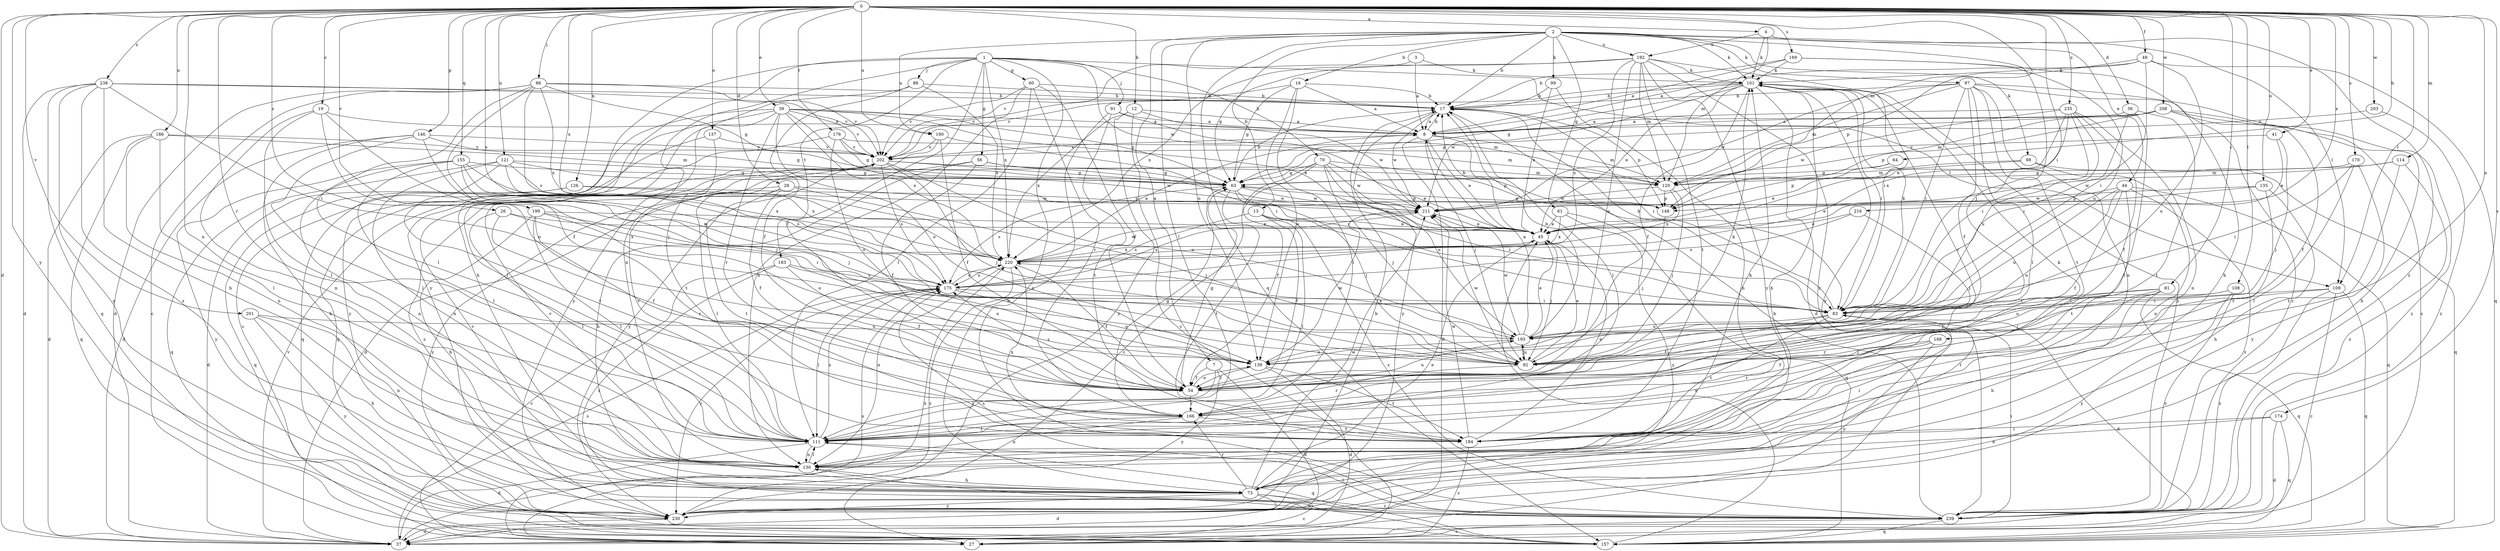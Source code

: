 strict digraph  {
0;
1;
2;
3;
4;
7;
8;
12;
13;
16;
17;
19;
26;
27;
28;
36;
37;
39;
41;
44;
45;
49;
54;
56;
60;
61;
63;
64;
70;
73;
81;
83;
86;
88;
91;
92;
97;
98;
99;
101;
108;
109;
111;
114;
120;
121;
126;
130;
135;
137;
139;
146;
148;
155;
157;
166;
169;
170;
174;
175;
176;
183;
184;
186;
188;
190;
192;
193;
199;
201;
202;
203;
208;
211;
216;
220;
230;
235;
238;
239;
0 -> 4  [label=a];
0 -> 12  [label=b];
0 -> 19  [label=c];
0 -> 26  [label=c];
0 -> 28  [label=d];
0 -> 36  [label=d];
0 -> 37  [label=d];
0 -> 39  [label=e];
0 -> 41  [label=e];
0 -> 49  [label=f];
0 -> 64  [label=h];
0 -> 81  [label=i];
0 -> 83  [label=i];
0 -> 86  [label=j];
0 -> 108  [label=l];
0 -> 109  [label=l];
0 -> 114  [label=m];
0 -> 120  [label=m];
0 -> 121  [label=n];
0 -> 126  [label=n];
0 -> 130  [label=n];
0 -> 135  [label=o];
0 -> 137  [label=o];
0 -> 146  [label=p];
0 -> 155  [label=q];
0 -> 166  [label=r];
0 -> 169  [label=s];
0 -> 170  [label=s];
0 -> 174  [label=s];
0 -> 175  [label=s];
0 -> 176  [label=t];
0 -> 186  [label=u];
0 -> 188  [label=u];
0 -> 190  [label=u];
0 -> 199  [label=v];
0 -> 201  [label=v];
0 -> 203  [label=w];
0 -> 208  [label=w];
0 -> 216  [label=x];
0 -> 220  [label=x];
0 -> 230  [label=y];
0 -> 235  [label=z];
0 -> 238  [label=z];
1 -> 54  [label=f];
1 -> 56  [label=g];
1 -> 60  [label=g];
1 -> 70  [label=h];
1 -> 73  [label=h];
1 -> 88  [label=j];
1 -> 91  [label=j];
1 -> 109  [label=l];
1 -> 130  [label=n];
1 -> 183  [label=t];
1 -> 211  [label=w];
1 -> 220  [label=x];
1 -> 230  [label=y];
1 -> 239  [label=z];
2 -> 7  [label=a];
2 -> 13  [label=b];
2 -> 16  [label=b];
2 -> 17  [label=b];
2 -> 44  [label=e];
2 -> 61  [label=g];
2 -> 92  [label=j];
2 -> 97  [label=k];
2 -> 98  [label=k];
2 -> 99  [label=k];
2 -> 101  [label=k];
2 -> 109  [label=l];
2 -> 111  [label=l];
2 -> 139  [label=o];
2 -> 157  [label=q];
2 -> 190  [label=u];
2 -> 192  [label=u];
3 -> 8  [label=a];
3 -> 101  [label=k];
3 -> 220  [label=x];
4 -> 101  [label=k];
4 -> 120  [label=m];
4 -> 192  [label=u];
4 -> 239  [label=z];
7 -> 37  [label=d];
7 -> 54  [label=f];
7 -> 111  [label=l];
7 -> 230  [label=y];
8 -> 17  [label=b];
8 -> 37  [label=d];
8 -> 45  [label=e];
8 -> 83  [label=i];
8 -> 92  [label=j];
8 -> 120  [label=m];
8 -> 202  [label=v];
12 -> 8  [label=a];
12 -> 27  [label=c];
12 -> 211  [label=w];
12 -> 220  [label=x];
12 -> 230  [label=y];
13 -> 45  [label=e];
13 -> 54  [label=f];
13 -> 111  [label=l];
13 -> 175  [label=s];
13 -> 239  [label=z];
16 -> 8  [label=a];
16 -> 17  [label=b];
16 -> 63  [label=g];
16 -> 111  [label=l];
16 -> 139  [label=o];
16 -> 202  [label=v];
17 -> 8  [label=a];
17 -> 83  [label=i];
17 -> 111  [label=l];
17 -> 148  [label=p];
17 -> 211  [label=w];
17 -> 230  [label=y];
19 -> 8  [label=a];
19 -> 92  [label=j];
19 -> 111  [label=l];
19 -> 130  [label=n];
19 -> 139  [label=o];
26 -> 45  [label=e];
26 -> 54  [label=f];
26 -> 111  [label=l];
26 -> 220  [label=x];
27 -> 175  [label=s];
28 -> 54  [label=f];
28 -> 92  [label=j];
28 -> 111  [label=l];
28 -> 184  [label=t];
28 -> 211  [label=w];
28 -> 230  [label=y];
36 -> 8  [label=a];
36 -> 83  [label=i];
36 -> 111  [label=l];
36 -> 184  [label=t];
37 -> 175  [label=s];
37 -> 202  [label=v];
37 -> 220  [label=x];
39 -> 8  [label=a];
39 -> 27  [label=c];
39 -> 45  [label=e];
39 -> 63  [label=g];
39 -> 83  [label=i];
39 -> 111  [label=l];
39 -> 139  [label=o];
39 -> 166  [label=r];
39 -> 202  [label=v];
39 -> 220  [label=x];
39 -> 230  [label=y];
41 -> 45  [label=e];
41 -> 92  [label=j];
41 -> 202  [label=v];
44 -> 54  [label=f];
44 -> 139  [label=o];
44 -> 148  [label=p];
44 -> 157  [label=q];
44 -> 184  [label=t];
44 -> 193  [label=u];
44 -> 239  [label=z];
45 -> 17  [label=b];
45 -> 92  [label=j];
45 -> 220  [label=x];
49 -> 8  [label=a];
49 -> 83  [label=i];
49 -> 101  [label=k];
49 -> 139  [label=o];
49 -> 148  [label=p];
49 -> 157  [label=q];
54 -> 63  [label=g];
54 -> 101  [label=k];
54 -> 139  [label=o];
54 -> 166  [label=r];
54 -> 175  [label=s];
54 -> 193  [label=u];
56 -> 37  [label=d];
56 -> 45  [label=e];
56 -> 54  [label=f];
56 -> 63  [label=g];
56 -> 73  [label=h];
60 -> 17  [label=b];
60 -> 54  [label=f];
60 -> 111  [label=l];
60 -> 130  [label=n];
60 -> 166  [label=r];
60 -> 202  [label=v];
61 -> 45  [label=e];
61 -> 157  [label=q];
61 -> 220  [label=x];
61 -> 230  [label=y];
63 -> 17  [label=b];
63 -> 83  [label=i];
63 -> 92  [label=j];
63 -> 148  [label=p];
63 -> 175  [label=s];
63 -> 184  [label=t];
63 -> 211  [label=w];
64 -> 63  [label=g];
64 -> 148  [label=p];
70 -> 27  [label=c];
70 -> 45  [label=e];
70 -> 54  [label=f];
70 -> 63  [label=g];
70 -> 92  [label=j];
70 -> 148  [label=p];
70 -> 193  [label=u];
70 -> 211  [label=w];
73 -> 27  [label=c];
73 -> 37  [label=d];
73 -> 45  [label=e];
73 -> 166  [label=r];
73 -> 202  [label=v];
73 -> 211  [label=w];
73 -> 230  [label=y];
73 -> 239  [label=z];
81 -> 73  [label=h];
81 -> 83  [label=i];
81 -> 92  [label=j];
81 -> 157  [label=q];
81 -> 166  [label=r];
81 -> 184  [label=t];
83 -> 17  [label=b];
83 -> 37  [label=d];
83 -> 54  [label=f];
83 -> 101  [label=k];
83 -> 184  [label=t];
83 -> 193  [label=u];
86 -> 17  [label=b];
86 -> 27  [label=c];
86 -> 37  [label=d];
86 -> 54  [label=f];
86 -> 63  [label=g];
86 -> 111  [label=l];
86 -> 175  [label=s];
86 -> 202  [label=v];
86 -> 220  [label=x];
88 -> 17  [label=b];
88 -> 54  [label=f];
88 -> 220  [label=x];
88 -> 230  [label=y];
91 -> 8  [label=a];
91 -> 73  [label=h];
91 -> 120  [label=m];
91 -> 184  [label=t];
92 -> 45  [label=e];
92 -> 166  [label=r];
92 -> 193  [label=u];
92 -> 211  [label=w];
97 -> 17  [label=b];
97 -> 27  [label=c];
97 -> 54  [label=f];
97 -> 83  [label=i];
97 -> 111  [label=l];
97 -> 120  [label=m];
97 -> 130  [label=n];
97 -> 184  [label=t];
97 -> 211  [label=w];
97 -> 239  [label=z];
98 -> 45  [label=e];
98 -> 120  [label=m];
98 -> 130  [label=n];
98 -> 157  [label=q];
99 -> 17  [label=b];
99 -> 45  [label=e];
99 -> 73  [label=h];
101 -> 17  [label=b];
101 -> 37  [label=d];
101 -> 45  [label=e];
101 -> 54  [label=f];
101 -> 63  [label=g];
101 -> 73  [label=h];
101 -> 83  [label=i];
101 -> 166  [label=r];
101 -> 202  [label=v];
101 -> 211  [label=w];
101 -> 230  [label=y];
101 -> 239  [label=z];
108 -> 83  [label=i];
108 -> 193  [label=u];
108 -> 230  [label=y];
108 -> 239  [label=z];
109 -> 27  [label=c];
109 -> 83  [label=i];
109 -> 92  [label=j];
109 -> 157  [label=q];
109 -> 239  [label=z];
111 -> 37  [label=d];
111 -> 130  [label=n];
111 -> 157  [label=q];
111 -> 175  [label=s];
111 -> 202  [label=v];
114 -> 120  [label=m];
114 -> 184  [label=t];
114 -> 211  [label=w];
114 -> 239  [label=z];
120 -> 92  [label=j];
120 -> 148  [label=p];
120 -> 211  [label=w];
120 -> 220  [label=x];
121 -> 63  [label=g];
121 -> 130  [label=n];
121 -> 157  [label=q];
121 -> 175  [label=s];
121 -> 184  [label=t];
121 -> 211  [label=w];
121 -> 220  [label=x];
126 -> 37  [label=d];
126 -> 45  [label=e];
126 -> 148  [label=p];
126 -> 157  [label=q];
130 -> 73  [label=h];
130 -> 83  [label=i];
130 -> 101  [label=k];
130 -> 111  [label=l];
130 -> 202  [label=v];
135 -> 45  [label=e];
135 -> 73  [label=h];
135 -> 166  [label=r];
135 -> 211  [label=w];
137 -> 157  [label=q];
137 -> 184  [label=t];
137 -> 202  [label=v];
139 -> 37  [label=d];
139 -> 54  [label=f];
139 -> 184  [label=t];
139 -> 211  [label=w];
146 -> 37  [label=d];
146 -> 63  [label=g];
146 -> 73  [label=h];
146 -> 92  [label=j];
146 -> 111  [label=l];
146 -> 202  [label=v];
148 -> 63  [label=g];
148 -> 92  [label=j];
155 -> 63  [label=g];
155 -> 92  [label=j];
155 -> 111  [label=l];
155 -> 130  [label=n];
155 -> 175  [label=s];
155 -> 220  [label=x];
155 -> 230  [label=y];
157 -> 45  [label=e];
157 -> 130  [label=n];
166 -> 63  [label=g];
166 -> 111  [label=l];
166 -> 130  [label=n];
166 -> 184  [label=t];
169 -> 8  [label=a];
169 -> 17  [label=b];
169 -> 73  [label=h];
169 -> 101  [label=k];
169 -> 193  [label=u];
170 -> 63  [label=g];
170 -> 83  [label=i];
170 -> 111  [label=l];
170 -> 230  [label=y];
174 -> 37  [label=d];
174 -> 111  [label=l];
174 -> 130  [label=n];
174 -> 157  [label=q];
175 -> 83  [label=i];
175 -> 111  [label=l];
175 -> 139  [label=o];
175 -> 220  [label=x];
175 -> 230  [label=y];
176 -> 63  [label=g];
176 -> 120  [label=m];
176 -> 139  [label=o];
176 -> 157  [label=q];
176 -> 202  [label=v];
183 -> 27  [label=c];
183 -> 54  [label=f];
183 -> 139  [label=o];
183 -> 175  [label=s];
183 -> 239  [label=z];
184 -> 27  [label=c];
184 -> 45  [label=e];
184 -> 101  [label=k];
184 -> 211  [label=w];
184 -> 220  [label=x];
186 -> 37  [label=d];
186 -> 111  [label=l];
186 -> 120  [label=m];
186 -> 130  [label=n];
186 -> 157  [label=q];
186 -> 202  [label=v];
188 -> 54  [label=f];
188 -> 92  [label=j];
188 -> 166  [label=r];
188 -> 230  [label=y];
190 -> 54  [label=f];
190 -> 83  [label=i];
190 -> 202  [label=v];
190 -> 230  [label=y];
192 -> 63  [label=g];
192 -> 83  [label=i];
192 -> 101  [label=k];
192 -> 120  [label=m];
192 -> 139  [label=o];
192 -> 175  [label=s];
192 -> 184  [label=t];
192 -> 202  [label=v];
192 -> 230  [label=y];
192 -> 239  [label=z];
193 -> 8  [label=a];
193 -> 17  [label=b];
193 -> 45  [label=e];
193 -> 92  [label=j];
193 -> 139  [label=o];
193 -> 211  [label=w];
193 -> 220  [label=x];
199 -> 45  [label=e];
199 -> 73  [label=h];
199 -> 83  [label=i];
199 -> 111  [label=l];
199 -> 139  [label=o];
199 -> 166  [label=r];
201 -> 73  [label=h];
201 -> 130  [label=n];
201 -> 193  [label=u];
201 -> 230  [label=y];
202 -> 63  [label=g];
202 -> 92  [label=j];
202 -> 120  [label=m];
202 -> 175  [label=s];
202 -> 193  [label=u];
202 -> 239  [label=z];
203 -> 8  [label=a];
203 -> 239  [label=z];
208 -> 8  [label=a];
208 -> 54  [label=f];
208 -> 63  [label=g];
208 -> 73  [label=h];
208 -> 120  [label=m];
208 -> 148  [label=p];
208 -> 239  [label=z];
211 -> 45  [label=e];
211 -> 175  [label=s];
216 -> 45  [label=e];
216 -> 92  [label=j];
216 -> 175  [label=s];
220 -> 8  [label=a];
220 -> 27  [label=c];
220 -> 54  [label=f];
220 -> 130  [label=n];
220 -> 175  [label=s];
220 -> 211  [label=w];
230 -> 17  [label=b];
230 -> 37  [label=d];
235 -> 8  [label=a];
235 -> 45  [label=e];
235 -> 54  [label=f];
235 -> 83  [label=i];
235 -> 130  [label=n];
235 -> 193  [label=u];
235 -> 211  [label=w];
235 -> 220  [label=x];
238 -> 17  [label=b];
238 -> 37  [label=d];
238 -> 73  [label=h];
238 -> 83  [label=i];
238 -> 157  [label=q];
238 -> 202  [label=v];
238 -> 230  [label=y];
238 -> 239  [label=z];
239 -> 17  [label=b];
239 -> 27  [label=c];
239 -> 83  [label=i];
239 -> 111  [label=l];
239 -> 157  [label=q];
239 -> 175  [label=s];
}
